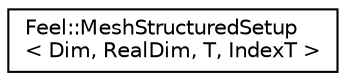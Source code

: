 digraph "Graphical Class Hierarchy"
{
 // LATEX_PDF_SIZE
  edge [fontname="Helvetica",fontsize="10",labelfontname="Helvetica",labelfontsize="10"];
  node [fontname="Helvetica",fontsize="10",shape=record];
  rankdir="LR";
  Node0 [label="Feel::MeshStructuredSetup\l\< Dim, RealDim, T, IndexT \>",height=0.2,width=0.4,color="black", fillcolor="white", style="filled",URL="$classFeel_1_1MeshStructuredSetup.html",tooltip="MeshStructuredSetup class define :"];
}
